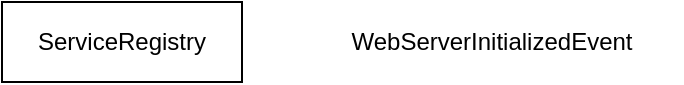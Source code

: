 <mxfile version="21.5.2" type="github" pages="3">
  <diagram id="I6KOGiGYZ_rvQLXAzaR7" name="服务注册">
    <mxGraphModel dx="1259" dy="749" grid="1" gridSize="10" guides="1" tooltips="1" connect="1" arrows="1" fold="1" page="1" pageScale="1" pageWidth="827" pageHeight="1169" math="0" shadow="0">
      <root>
        <mxCell id="0" />
        <mxCell id="1" parent="0" />
        <mxCell id="JUHI9q4WxPigtzrST3QL-1" value="ServiceRegistry" style="rounded=0;whiteSpace=wrap;html=1;" vertex="1" parent="1">
          <mxGeometry x="140" y="120" width="120" height="40" as="geometry" />
        </mxCell>
        <mxCell id="JUHI9q4WxPigtzrST3QL-2" value="WebServerInitializedEvent" style="text;html=1;strokeColor=none;fillColor=none;align=center;verticalAlign=middle;whiteSpace=wrap;rounded=0;" vertex="1" parent="1">
          <mxGeometry x="290" y="125" width="190" height="30" as="geometry" />
        </mxCell>
      </root>
    </mxGraphModel>
  </diagram>
  <diagram id="kEoKz5z6KRrPK4yg6y_2" name="长轮询">
    <mxGraphModel dx="2086" dy="749" grid="1" gridSize="10" guides="1" tooltips="1" connect="1" arrows="1" fold="1" page="1" pageScale="1" pageWidth="827" pageHeight="1169" math="0" shadow="0">
      <root>
        <mxCell id="0" />
        <mxCell id="1" parent="0" />
        <mxCell id="x0uZ2yTAP_O0GYY5sCch-1" value="客户端" style="rounded=0;whiteSpace=wrap;html=1;fillColor=#d5e8d4;strokeColor=#82b366;" parent="1" vertex="1">
          <mxGeometry x="50" y="110" width="120" height="40" as="geometry" />
        </mxCell>
        <mxCell id="x0uZ2yTAP_O0GYY5sCch-2" value="服务端" style="rounded=0;whiteSpace=wrap;html=1;fillColor=#ffe6cc;strokeColor=#d79b00;" parent="1" vertex="1">
          <mxGeometry x="300" y="110" width="120" height="40" as="geometry" />
        </mxCell>
        <mxCell id="x0uZ2yTAP_O0GYY5sCch-3" value="" style="endArrow=none;dashed=1;html=1;dashPattern=1 3;strokeWidth=2;rounded=0;entryX=0.5;entryY=1;entryDx=0;entryDy=0;" parent="1" target="x0uZ2yTAP_O0GYY5sCch-1" edge="1">
          <mxGeometry width="50" height="50" relative="1" as="geometry">
            <mxPoint x="110" y="440" as="sourcePoint" />
            <mxPoint x="150" y="190" as="targetPoint" />
          </mxGeometry>
        </mxCell>
        <mxCell id="x0uZ2yTAP_O0GYY5sCch-4" value="" style="endArrow=none;dashed=1;html=1;dashPattern=1 3;strokeWidth=2;rounded=0;entryX=0.5;entryY=1;entryDx=0;entryDy=0;" parent="1" target="x0uZ2yTAP_O0GYY5sCch-2" edge="1">
          <mxGeometry width="50" height="50" relative="1" as="geometry">
            <mxPoint x="359.5" y="440" as="sourcePoint" />
            <mxPoint x="359.5" y="150" as="targetPoint" />
            <Array as="points">
              <mxPoint x="360" y="240" />
            </Array>
          </mxGeometry>
        </mxCell>
        <mxCell id="x0uZ2yTAP_O0GYY5sCch-5" value="" style="endArrow=classic;html=1;rounded=0;" parent="1" edge="1">
          <mxGeometry width="50" height="50" relative="1" as="geometry">
            <mxPoint x="110" y="200" as="sourcePoint" />
            <mxPoint x="360" y="200" as="targetPoint" />
          </mxGeometry>
        </mxCell>
        <mxCell id="x0uZ2yTAP_O0GYY5sCch-6" value="" style="endArrow=classic;html=1;rounded=0;" parent="1" edge="1">
          <mxGeometry width="50" height="50" relative="1" as="geometry">
            <mxPoint x="360" y="280" as="sourcePoint" />
            <mxPoint x="110" y="280" as="targetPoint" />
          </mxGeometry>
        </mxCell>
        <mxCell id="x0uZ2yTAP_O0GYY5sCch-7" value="请求" style="text;html=1;strokeColor=none;fillColor=none;align=center;verticalAlign=middle;whiteSpace=wrap;rounded=0;" parent="1" vertex="1">
          <mxGeometry x="180" y="180" width="60" height="20" as="geometry" />
        </mxCell>
        <mxCell id="x0uZ2yTAP_O0GYY5sCch-8" value="响应" style="text;html=1;strokeColor=none;fillColor=none;align=center;verticalAlign=middle;whiteSpace=wrap;rounded=0;" parent="1" vertex="1">
          <mxGeometry x="180" y="260" width="60" height="20" as="geometry" />
        </mxCell>
        <mxCell id="x0uZ2yTAP_O0GYY5sCch-10" value="" style="endArrow=classic;html=1;rounded=0;" parent="1" edge="1">
          <mxGeometry width="50" height="50" relative="1" as="geometry">
            <mxPoint x="360" y="210" as="sourcePoint" />
            <mxPoint x="360" y="260" as="targetPoint" />
            <Array as="points">
              <mxPoint x="400" y="210" />
              <mxPoint x="400" y="260" />
            </Array>
          </mxGeometry>
        </mxCell>
        <mxCell id="x0uZ2yTAP_O0GYY5sCch-11" value="请求保持，直到数据变化" style="text;html=1;strokeColor=none;fillColor=none;align=center;verticalAlign=middle;whiteSpace=wrap;rounded=0;" parent="1" vertex="1">
          <mxGeometry x="400" y="220" width="160" height="20" as="geometry" />
        </mxCell>
        <mxCell id="x0uZ2yTAP_O0GYY5sCch-13" value="" style="endArrow=classic;html=1;rounded=0;" parent="1" edge="1">
          <mxGeometry width="50" height="50" relative="1" as="geometry">
            <mxPoint x="110" y="350" as="sourcePoint" />
            <mxPoint x="360" y="350" as="targetPoint" />
          </mxGeometry>
        </mxCell>
        <mxCell id="x0uZ2yTAP_O0GYY5sCch-14" value="" style="endArrow=classic;html=1;rounded=0;" parent="1" edge="1">
          <mxGeometry width="50" height="50" relative="1" as="geometry">
            <mxPoint x="360" y="430" as="sourcePoint" />
            <mxPoint x="110" y="430" as="targetPoint" />
          </mxGeometry>
        </mxCell>
        <mxCell id="x0uZ2yTAP_O0GYY5sCch-15" value="请求" style="text;html=1;strokeColor=none;fillColor=none;align=center;verticalAlign=middle;whiteSpace=wrap;rounded=0;" parent="1" vertex="1">
          <mxGeometry x="180" y="330" width="60" height="20" as="geometry" />
        </mxCell>
        <mxCell id="x0uZ2yTAP_O0GYY5sCch-16" value="响应" style="text;html=1;strokeColor=none;fillColor=none;align=center;verticalAlign=middle;whiteSpace=wrap;rounded=0;" parent="1" vertex="1">
          <mxGeometry x="180" y="410" width="60" height="20" as="geometry" />
        </mxCell>
        <mxCell id="x0uZ2yTAP_O0GYY5sCch-17" value="" style="endArrow=classic;html=1;rounded=0;" parent="1" edge="1">
          <mxGeometry width="50" height="50" relative="1" as="geometry">
            <mxPoint x="360" y="360" as="sourcePoint" />
            <mxPoint x="360" y="410" as="targetPoint" />
            <Array as="points">
              <mxPoint x="400" y="360" />
              <mxPoint x="400" y="410" />
            </Array>
          </mxGeometry>
        </mxCell>
        <mxCell id="x0uZ2yTAP_O0GYY5sCch-18" value="请求保持，直到数据变化" style="text;html=1;strokeColor=none;fillColor=none;align=center;verticalAlign=middle;whiteSpace=wrap;rounded=0;" parent="1" vertex="1">
          <mxGeometry x="400" y="370" width="160" height="20" as="geometry" />
        </mxCell>
        <mxCell id="x0uZ2yTAP_O0GYY5sCch-19" value="&lt;b&gt;长轮询&lt;/b&gt;&lt;br&gt;&lt;br&gt;客户端发起一个请求到服务端，服务端收到请求后，并不会立刻响应给客户端，而是先把请求hold住，在hold住请求这段时间内，检查数据是否有更新，如果有则响应给客户端，否则到达一定时间后才返回" style="text;html=1;strokeColor=none;fillColor=none;align=left;verticalAlign=middle;whiteSpace=wrap;rounded=0;" parent="1" vertex="1">
          <mxGeometry x="10" y="10" width="280" height="80" as="geometry" />
        </mxCell>
        <mxCell id="x0uZ2yTAP_O0GYY5sCch-23" style="edgeStyle=none;rounded=0;orthogonalLoop=1;jettySize=auto;html=1;" parent="1" source="x0uZ2yTAP_O0GYY5sCch-20" target="x0uZ2yTAP_O0GYY5sCch-22" edge="1">
          <mxGeometry relative="1" as="geometry" />
        </mxCell>
        <mxCell id="x0uZ2yTAP_O0GYY5sCch-20" value="&lt;pre style=&quot;background-color: rgb(255, 255, 255); font-family: &amp;quot;Courier New&amp;quot;; font-size: 9pt;&quot;&gt;NacosConfigService&lt;/pre&gt;" style="rounded=0;whiteSpace=wrap;html=1;" parent="1" vertex="1">
          <mxGeometry x="90" y="565" width="150" height="40" as="geometry" />
        </mxCell>
        <mxCell id="x0uZ2yTAP_O0GYY5sCch-26" value="" style="edgeStyle=none;rounded=0;orthogonalLoop=1;jettySize=auto;html=1;" parent="1" source="x0uZ2yTAP_O0GYY5sCch-22" target="x0uZ2yTAP_O0GYY5sCch-25" edge="1">
          <mxGeometry relative="1" as="geometry" />
        </mxCell>
        <mxCell id="x0uZ2yTAP_O0GYY5sCch-22" value="&lt;pre style=&quot;background-color: rgb(255, 255, 255); font-family: &amp;quot;Courier New&amp;quot;; font-size: 9pt;&quot;&gt;&lt;pre style=&quot;font-family: &amp;quot;Courier New&amp;quot;; font-size: 9pt;&quot;&gt;&lt;span style=&quot;color:#000080;font-weight:bold;&quot;&gt;new &lt;/span&gt;ClientWorker&lt;/pre&gt;&lt;/pre&gt;" style="rounded=0;whiteSpace=wrap;html=1;" parent="1" vertex="1">
          <mxGeometry x="90" y="670" width="150" height="40" as="geometry" />
        </mxCell>
        <mxCell id="x0uZ2yTAP_O0GYY5sCch-24" value="初始化ClientWorker,用于长轮询获取配置变化&lt;br&gt;com.alibaba.nacos.client.config.NacosConfigService#NacosConfigService&lt;br&gt;创建一个核心线程数为1的Scheduled线程池，一个长轮询线程池" style="text;html=1;strokeColor=none;fillColor=none;align=center;verticalAlign=middle;whiteSpace=wrap;rounded=0;" parent="1" vertex="1">
          <mxGeometry x="-270" y="620" width="450" height="30" as="geometry" />
        </mxCell>
        <mxCell id="x0uZ2yTAP_O0GYY5sCch-29" style="edgeStyle=none;rounded=0;orthogonalLoop=1;jettySize=auto;html=1;entryX=0.5;entryY=0;entryDx=0;entryDy=0;" parent="1" source="x0uZ2yTAP_O0GYY5sCch-25" target="x0uZ2yTAP_O0GYY5sCch-28" edge="1">
          <mxGeometry relative="1" as="geometry" />
        </mxCell>
        <mxCell id="x0uZ2yTAP_O0GYY5sCch-25" value="&lt;pre style=&quot;background-color: rgb(255, 255, 255); font-family: &amp;quot;Courier New&amp;quot;; font-size: 9pt;&quot;&gt;&lt;pre style=&quot;font-family: &amp;quot;Courier New&amp;quot;; font-size: 9pt;&quot;&gt;&lt;font color=&quot;#000080&quot;&gt;&lt;b&gt;checkConfigInfo&lt;/b&gt;&lt;/font&gt;&lt;/pre&gt;&lt;/pre&gt;" style="rounded=0;whiteSpace=wrap;html=1;" parent="1" vertex="1">
          <mxGeometry x="90" y="770" width="150" height="40" as="geometry" />
        </mxCell>
        <mxCell id="x0uZ2yTAP_O0GYY5sCch-27" value="构造函数，执行worker线程，检查配置，10秒延迟" style="text;html=1;strokeColor=none;fillColor=none;align=center;verticalAlign=middle;whiteSpace=wrap;rounded=0;" parent="1" vertex="1">
          <mxGeometry x="170" y="720" width="160" height="30" as="geometry" />
        </mxCell>
        <mxCell id="x0uZ2yTAP_O0GYY5sCch-32" style="edgeStyle=none;rounded=0;orthogonalLoop=1;jettySize=auto;html=1;fontSize=10;" parent="1" source="x0uZ2yTAP_O0GYY5sCch-28" target="x0uZ2yTAP_O0GYY5sCch-31" edge="1">
          <mxGeometry relative="1" as="geometry" />
        </mxCell>
        <mxCell id="x0uZ2yTAP_O0GYY5sCch-28" value="&lt;pre style=&quot;background-color: rgb(255, 255, 255); font-family: &amp;quot;Courier New&amp;quot;; font-size: 9pt;&quot;&gt;&lt;pre style=&quot;font-family: &amp;quot;Courier New&amp;quot;; font-size: 9pt;&quot;&gt;&lt;font color=&quot;#000080&quot;&gt;&lt;b&gt;cacheMap配置数量&lt;/b&gt;&lt;/font&gt;&lt;/pre&gt;&lt;/pre&gt;" style="rounded=0;whiteSpace=wrap;html=1;" parent="1" vertex="1">
          <mxGeometry x="90" y="860" width="150" height="40" as="geometry" />
        </mxCell>
        <mxCell id="x0uZ2yTAP_O0GYY5sCch-30" value="&lt;pre style=&quot;border-color: var(--border-color); font-size: 9pt; font-family: &amp;quot;Courier New&amp;quot;;&quot;&gt;&lt;font style=&quot;border-color: var(--border-color);&quot; color=&quot;#000080&quot;&gt;&lt;b style=&quot;border-color: var(--border-color);&quot;&gt;cacheMap： &lt;/b&gt;&lt;/font&gt;&lt;/pre&gt;&lt;pre style=&quot;border-color: var(--border-color); font-size: 9pt; font-family: &amp;quot;Courier New&amp;quot;;&quot;&gt;&lt;font style=&quot;border-color: var(--border-color);&quot; color=&quot;#000080&quot;&gt;&lt;b style=&quot;border-color: var(--border-color);&quot;&gt;groupKey -&amp;gt; cacheData&lt;/b&gt;&lt;/font&gt;&lt;/pre&gt;" style="text;html=1;strokeColor=none;fillColor=none;align=left;verticalAlign=middle;whiteSpace=wrap;rounded=0;" parent="1" vertex="1">
          <mxGeometry x="-90" y="850" width="160" height="50" as="geometry" />
        </mxCell>
        <mxCell id="x0uZ2yTAP_O0GYY5sCch-31" value="&lt;pre style=&quot;background-color: rgb(255, 255, 255); font-family: &amp;quot;Courier New&amp;quot;; font-size: 10px;&quot;&gt;&lt;pre style=&quot;font-family: &amp;quot;Courier New&amp;quot;; font-size: 10px;&quot;&gt;&lt;font style=&quot;font-size: 10px;&quot; color=&quot;#000080&quot;&gt;&lt;b style=&quot;font-size: 10px;&quot;&gt;创建长轮询任务，&lt;/b&gt;&lt;/font&gt;&lt;/pre&gt;&lt;pre style=&quot;font-family: &amp;quot;Courier New&amp;quot;; font-size: 10px;&quot;&gt;&lt;font style=&quot;font-size: 10px;&quot; color=&quot;#000080&quot;&gt;&lt;b style=&quot;font-size: 10px;&quot;&gt;提交到长轮询线程池&lt;/b&gt;&lt;/font&gt;&lt;/pre&gt;&lt;/pre&gt;" style="rounded=0;whiteSpace=wrap;html=1;" parent="1" vertex="1">
          <mxGeometry x="90" y="950" width="150" height="40" as="geometry" />
        </mxCell>
        <mxCell id="x0uZ2yTAP_O0GYY5sCch-33" value="&lt;pre style=&quot;background-color: rgb(255, 255, 255); font-family: &amp;quot;Courier New&amp;quot;; font-size: 9pt;&quot;&gt;任务封装成为:&lt;/pre&gt;&lt;pre style=&quot;background-color: rgb(255, 255, 255); font-family: &amp;quot;Courier New&amp;quot;; font-size: 9pt;&quot;&gt;LongPollingRunnable&lt;/pre&gt;" style="text;html=1;strokeColor=none;fillColor=none;align=left;verticalAlign=middle;whiteSpace=wrap;rounded=0;fontSize=10;" parent="1" vertex="1">
          <mxGeometry x="-80" y="950" width="140" height="40" as="geometry" />
        </mxCell>
        <mxCell id="tWsio1Wf9U8FyPwOoSbM-6" style="edgeStyle=orthogonalEdgeStyle;rounded=0;orthogonalLoop=1;jettySize=auto;html=1;" parent="1" source="tWsio1Wf9U8FyPwOoSbM-1" target="tWsio1Wf9U8FyPwOoSbM-4" edge="1">
          <mxGeometry relative="1" as="geometry" />
        </mxCell>
        <mxCell id="tWsio1Wf9U8FyPwOoSbM-1" value="&lt;pre style=&quot;background-color: rgb(255, 255, 255); font-family: &amp;quot;Courier New&amp;quot;; font-size: 9pt;&quot;&gt;ConfigController&lt;/pre&gt;" style="rounded=0;whiteSpace=wrap;html=1;" parent="1" vertex="1">
          <mxGeometry x="480" y="670" width="150" height="40" as="geometry" />
        </mxCell>
        <mxCell id="tWsio1Wf9U8FyPwOoSbM-2" value="Nacos-Config" style="text;html=1;strokeColor=none;fillColor=none;align=center;verticalAlign=middle;whiteSpace=wrap;rounded=0;" parent="1" vertex="1">
          <mxGeometry x="500" y="530" width="90" height="30" as="geometry" />
        </mxCell>
        <mxCell id="tWsio1Wf9U8FyPwOoSbM-3" value="/linstener接口" style="text;html=1;strokeColor=none;fillColor=none;align=center;verticalAlign=middle;whiteSpace=wrap;rounded=0;" parent="1" vertex="1">
          <mxGeometry x="510" y="630" width="90" height="30" as="geometry" />
        </mxCell>
        <mxCell id="tWsio1Wf9U8FyPwOoSbM-8" style="edgeStyle=orthogonalEdgeStyle;rounded=0;orthogonalLoop=1;jettySize=auto;html=1;entryX=0;entryY=0.5;entryDx=0;entryDy=0;" parent="1" source="tWsio1Wf9U8FyPwOoSbM-4" target="tWsio1Wf9U8FyPwOoSbM-7" edge="1">
          <mxGeometry relative="1" as="geometry" />
        </mxCell>
        <mxCell id="tWsio1Wf9U8FyPwOoSbM-4" value="&lt;pre style=&quot;background-color: rgb(255, 255, 255); font-family: &amp;quot;Courier New&amp;quot;; font-size: 9pt;&quot;&gt;inner.doPollingConfig&lt;/pre&gt;" style="rounded=0;whiteSpace=wrap;html=1;" parent="1" vertex="1">
          <mxGeometry x="480" y="770" width="150" height="40" as="geometry" />
        </mxCell>
        <mxCell id="tWsio1Wf9U8FyPwOoSbM-12" style="edgeStyle=orthogonalEdgeStyle;rounded=0;orthogonalLoop=1;jettySize=auto;html=1;entryX=0.5;entryY=0;entryDx=0;entryDy=0;" parent="1" source="tWsio1Wf9U8FyPwOoSbM-7" target="tWsio1Wf9U8FyPwOoSbM-10" edge="1">
          <mxGeometry relative="1" as="geometry" />
        </mxCell>
        <mxCell id="tWsio1Wf9U8FyPwOoSbM-14" style="edgeStyle=orthogonalEdgeStyle;rounded=0;orthogonalLoop=1;jettySize=auto;html=1;" parent="1" source="tWsio1Wf9U8FyPwOoSbM-7" target="tWsio1Wf9U8FyPwOoSbM-13" edge="1">
          <mxGeometry relative="1" as="geometry" />
        </mxCell>
        <mxCell id="tWsio1Wf9U8FyPwOoSbM-7" value="支持长轮询?" style="rhombus;whiteSpace=wrap;html=1;" parent="1" vertex="1">
          <mxGeometry x="820" y="750" width="80" height="80" as="geometry" />
        </mxCell>
        <mxCell id="tWsio1Wf9U8FyPwOoSbM-9" value="header :&amp;nbsp;Long-Pulling-Timeout&lt;br&gt;&lt;pre style=&quot;background-color: rgb(255, 255, 255); font-family: &amp;quot;Courier New&amp;quot;; font-size: 9pt;&quot;&gt;null != req.getHeader(&lt;span style=&quot;color:#660e7a;font-weight:bold;font-style:italic;&quot;&gt;LONG_POLLING_HEADER&lt;/span&gt;);&lt;/pre&gt;" style="text;html=1;strokeColor=none;fillColor=none;align=left;verticalAlign=middle;whiteSpace=wrap;rounded=0;" parent="1" vertex="1">
          <mxGeometry x="740" y="670" width="300" height="80" as="geometry" />
        </mxCell>
        <mxCell id="tWsio1Wf9U8FyPwOoSbM-17" style="edgeStyle=orthogonalEdgeStyle;rounded=0;orthogonalLoop=1;jettySize=auto;html=1;entryX=0.5;entryY=0;entryDx=0;entryDy=0;" parent="1" source="tWsio1Wf9U8FyPwOoSbM-10" target="tWsio1Wf9U8FyPwOoSbM-15" edge="1">
          <mxGeometry relative="1" as="geometry" />
        </mxCell>
        <mxCell id="tWsio1Wf9U8FyPwOoSbM-10" value="&lt;pre style=&quot;background-color: rgb(255, 255, 255); font-family: &amp;quot;Courier New&amp;quot;; font-size: 9pt;&quot;&gt;添加长轮询等待&lt;/pre&gt;" style="rounded=0;whiteSpace=wrap;html=1;" parent="1" vertex="1">
          <mxGeometry x="785" y="900" width="150" height="40" as="geometry" />
        </mxCell>
        <mxCell id="tWsio1Wf9U8FyPwOoSbM-11" value="&lt;pre style=&quot;border-color: var(--border-color); background-color: rgb(255, 255, 255); font-family: &amp;quot;Courier New&amp;quot;; font-size: 11px;&quot;&gt;&lt;font style=&quot;font-size: 11px;&quot;&gt;请求头Long-Pulling-Timeout 值 - 配置文件对应的delayTime&lt;br style=&quot;font-size: 11px;&quot;&gt;&lt;/font&gt;&lt;/pre&gt;&lt;pre style=&quot;border-color: var(--border-color); background-color: rgb(255, 255, 255); font-family: &amp;quot;Courier New&amp;quot;; font-size: 11px;&quot;&gt;&lt;font style=&quot;font-size: 11px;&quot;&gt;默认30000 - 500 = 29500ms&lt;/font&gt;&lt;/pre&gt;" style="text;html=1;strokeColor=none;fillColor=none;align=left;verticalAlign=middle;whiteSpace=wrap;rounded=0;" parent="1" vertex="1">
          <mxGeometry x="980" y="980" width="400" height="65" as="geometry" />
        </mxCell>
        <mxCell id="tWsio1Wf9U8FyPwOoSbM-13" value="&lt;pre style=&quot;background-color: rgb(255, 255, 255); font-family: &amp;quot;Courier New&amp;quot;; font-size: 9pt;&quot;&gt;对比新旧MD5值&lt;/pre&gt;" style="rounded=0;whiteSpace=wrap;html=1;" parent="1" vertex="1">
          <mxGeometry x="990" y="770" width="150" height="40" as="geometry" />
        </mxCell>
        <mxCell id="tWsio1Wf9U8FyPwOoSbM-20" style="edgeStyle=orthogonalEdgeStyle;rounded=0;orthogonalLoop=1;jettySize=auto;html=1;entryX=0.5;entryY=0;entryDx=0;entryDy=0;" parent="1" source="tWsio1Wf9U8FyPwOoSbM-15" target="tWsio1Wf9U8FyPwOoSbM-18" edge="1">
          <mxGeometry relative="1" as="geometry" />
        </mxCell>
        <mxCell id="tWsio1Wf9U8FyPwOoSbM-15" value="&lt;pre style=&quot;background-color: rgb(255, 255, 255); font-family: &amp;quot;Courier New&amp;quot;; font-size: 9pt;&quot;&gt;计算请求hold时间&lt;/pre&gt;" style="rounded=0;whiteSpace=wrap;html=1;" parent="1" vertex="1">
          <mxGeometry x="785" y="990" width="150" height="40" as="geometry" />
        </mxCell>
        <mxCell id="tWsio1Wf9U8FyPwOoSbM-16" value="&lt;pre style=&quot;border-color: var(--border-color); font-size: 9pt; background-color: rgb(255, 255, 255); font-family: &amp;quot;Courier New&amp;quot;;&quot;&gt;longPollingService.addLongPollingClient()&lt;/pre&gt;" style="text;html=1;strokeColor=none;fillColor=none;align=center;verticalAlign=middle;whiteSpace=wrap;rounded=0;" parent="1" vertex="1">
          <mxGeometry x="490" y="915" width="290" height="30" as="geometry" />
        </mxCell>
        <mxCell id="tWsio1Wf9U8FyPwOoSbM-22" style="edgeStyle=orthogonalEdgeStyle;rounded=0;orthogonalLoop=1;jettySize=auto;html=1;entryX=0;entryY=0.5;entryDx=0;entryDy=0;" parent="1" source="tWsio1Wf9U8FyPwOoSbM-18" target="tWsio1Wf9U8FyPwOoSbM-21" edge="1">
          <mxGeometry relative="1" as="geometry" />
        </mxCell>
        <mxCell id="tWsio1Wf9U8FyPwOoSbM-24" style="edgeStyle=orthogonalEdgeStyle;rounded=0;orthogonalLoop=1;jettySize=auto;html=1;" parent="1" source="tWsio1Wf9U8FyPwOoSbM-18" target="tWsio1Wf9U8FyPwOoSbM-23" edge="1">
          <mxGeometry relative="1" as="geometry" />
        </mxCell>
        <mxCell id="tWsio1Wf9U8FyPwOoSbM-18" value="是否固定时间" style="rhombus;whiteSpace=wrap;html=1;" parent="1" vertex="1">
          <mxGeometry x="820" y="1089" width="80" height="80" as="geometry" />
        </mxCell>
        <mxCell id="tWsio1Wf9U8FyPwOoSbM-19" value="&lt;pre style=&quot;border-color: var(--border-color); font-size: 9pt; background-color: rgb(255, 255, 255); font-family: &amp;quot;Courier New&amp;quot;;&quot;&gt;&lt;pre style=&quot;font-family: &amp;quot;Courier New&amp;quot;; font-size: 9pt;&quot;&gt;Header: Long-Pulling-Timeout-No-Hangup&lt;/pre&gt;&lt;/pre&gt;" style="text;html=1;strokeColor=none;fillColor=none;align=center;verticalAlign=middle;whiteSpace=wrap;rounded=0;" parent="1" vertex="1">
          <mxGeometry x="880" y="1180" width="290" height="30" as="geometry" />
        </mxCell>
        <mxCell id="tWsio1Wf9U8FyPwOoSbM-40" style="edgeStyle=orthogonalEdgeStyle;rounded=0;orthogonalLoop=1;jettySize=auto;html=1;entryX=0.5;entryY=0;entryDx=0;entryDy=0;exitX=1;exitY=0.5;exitDx=0;exitDy=0;" parent="1" source="tWsio1Wf9U8FyPwOoSbM-21" target="tWsio1Wf9U8FyPwOoSbM-36" edge="1">
          <mxGeometry relative="1" as="geometry">
            <mxPoint x="1055" y="1154" as="sourcePoint" />
          </mxGeometry>
        </mxCell>
        <mxCell id="tWsio1Wf9U8FyPwOoSbM-21" value="&lt;pre style=&quot;background-color: rgb(255, 255, 255); font-family: &amp;quot;Courier New&amp;quot;; font-size: 9pt;&quot;&gt;设置请求超时时间为固定值，&lt;/pre&gt;&lt;pre style=&quot;background-color: rgb(255, 255, 255); font-family: &amp;quot;Courier New&amp;quot;; font-size: 9pt;&quot;&gt;最大10000ms&lt;/pre&gt;" style="rounded=0;whiteSpace=wrap;html=1;" parent="1" vertex="1">
          <mxGeometry x="970" y="1103" width="170" height="51" as="geometry" />
        </mxCell>
        <mxCell id="tWsio1Wf9U8FyPwOoSbM-29" style="edgeStyle=orthogonalEdgeStyle;rounded=0;orthogonalLoop=1;jettySize=auto;html=1;entryX=0;entryY=0.5;entryDx=0;entryDy=0;" parent="1" source="tWsio1Wf9U8FyPwOoSbM-23" target="tWsio1Wf9U8FyPwOoSbM-28" edge="1">
          <mxGeometry relative="1" as="geometry" />
        </mxCell>
        <mxCell id="tWsio1Wf9U8FyPwOoSbM-34" style="edgeStyle=orthogonalEdgeStyle;rounded=0;orthogonalLoop=1;jettySize=auto;html=1;entryX=0.5;entryY=0;entryDx=0;entryDy=0;" parent="1" source="tWsio1Wf9U8FyPwOoSbM-23" target="tWsio1Wf9U8FyPwOoSbM-33" edge="1">
          <mxGeometry relative="1" as="geometry" />
        </mxCell>
        <mxCell id="tWsio1Wf9U8FyPwOoSbM-23" value="配置发生变化" style="rhombus;whiteSpace=wrap;html=1;" parent="1" vertex="1">
          <mxGeometry x="820" y="1220" width="80" height="80" as="geometry" />
        </mxCell>
        <mxCell id="tWsio1Wf9U8FyPwOoSbM-35" style="edgeStyle=orthogonalEdgeStyle;rounded=0;orthogonalLoop=1;jettySize=auto;html=1;entryX=0.5;entryY=0;entryDx=0;entryDy=0;exitX=0.5;exitY=1;exitDx=0;exitDy=0;" parent="1" source="tWsio1Wf9U8FyPwOoSbM-28" target="tWsio1Wf9U8FyPwOoSbM-33" edge="1">
          <mxGeometry relative="1" as="geometry" />
        </mxCell>
        <mxCell id="tWsio1Wf9U8FyPwOoSbM-38" style="edgeStyle=orthogonalEdgeStyle;rounded=0;orthogonalLoop=1;jettySize=auto;html=1;entryX=0;entryY=0.5;entryDx=0;entryDy=0;" parent="1" source="tWsio1Wf9U8FyPwOoSbM-28" target="tWsio1Wf9U8FyPwOoSbM-36" edge="1">
          <mxGeometry relative="1" as="geometry" />
        </mxCell>
        <mxCell id="tWsio1Wf9U8FyPwOoSbM-28" value="不hold请求?" style="rhombus;whiteSpace=wrap;html=1;" parent="1" vertex="1">
          <mxGeometry x="960" y="1220" width="80" height="80" as="geometry" />
        </mxCell>
        <mxCell id="tWsio1Wf9U8FyPwOoSbM-30" value="&lt;pre style=&quot;border-color: var(--border-color); font-size: 9pt; background-color: rgb(255, 255, 255); font-family: &amp;quot;Courier New&amp;quot;;&quot;&gt;&lt;pre style=&quot;font-family: &amp;quot;Courier New&amp;quot;; font-size: 9pt;&quot;&gt;Header: isFixedPolling&lt;/pre&gt;&lt;/pre&gt;" style="text;html=1;strokeColor=none;fillColor=none;align=center;verticalAlign=middle;whiteSpace=wrap;rounded=0;" parent="1" vertex="1">
          <mxGeometry x="620" y="1112" width="189" height="30" as="geometry" />
        </mxCell>
        <mxCell id="tWsio1Wf9U8FyPwOoSbM-33" value="返回响应" style="rounded=1;whiteSpace=wrap;html=1;" parent="1" vertex="1">
          <mxGeometry x="800" y="1460" width="120" height="60" as="geometry" />
        </mxCell>
        <mxCell id="tWsio1Wf9U8FyPwOoSbM-42" style="edgeStyle=orthogonalEdgeStyle;rounded=0;orthogonalLoop=1;jettySize=auto;html=1;entryX=0.5;entryY=0;entryDx=0;entryDy=0;dashed=1;dashPattern=8 8;" parent="1" source="tWsio1Wf9U8FyPwOoSbM-36" target="tWsio1Wf9U8FyPwOoSbM-39" edge="1">
          <mxGeometry relative="1" as="geometry" />
        </mxCell>
        <mxCell id="tWsio1Wf9U8FyPwOoSbM-47" style="edgeStyle=orthogonalEdgeStyle;rounded=0;orthogonalLoop=1;jettySize=auto;html=1;entryX=0;entryY=0.5;entryDx=0;entryDy=0;" parent="1" source="tWsio1Wf9U8FyPwOoSbM-36" target="tWsio1Wf9U8FyPwOoSbM-46" edge="1">
          <mxGeometry relative="1" as="geometry" />
        </mxCell>
        <mxCell id="tWsio1Wf9U8FyPwOoSbM-36" value="&lt;pre style=&quot;background-color:#ffffff;color:#000000;font-family:&#39;Courier New&#39;;font-size:9.0pt;&quot;&gt;ClientLongPolling&lt;/pre&gt;" style="rounded=0;whiteSpace=wrap;html=1;" parent="1" vertex="1">
          <mxGeometry x="1150" y="1240" width="150" height="40" as="geometry" />
        </mxCell>
        <mxCell id="tWsio1Wf9U8FyPwOoSbM-37" value="单线程固定延时线程池(ScheduledExecutorService&lt;span style=&quot;background-color: initial;&quot;&gt;)&lt;/span&gt;" style="text;html=1;strokeColor=none;fillColor=none;align=center;verticalAlign=middle;whiteSpace=wrap;rounded=0;" parent="1" vertex="1">
          <mxGeometry x="1240" y="1190" width="190" height="30" as="geometry" />
        </mxCell>
        <mxCell id="tWsio1Wf9U8FyPwOoSbM-48" style="edgeStyle=orthogonalEdgeStyle;rounded=0;orthogonalLoop=1;jettySize=auto;html=1;entryX=1;entryY=0.5;entryDx=0;entryDy=0;exitX=0.5;exitY=1;exitDx=0;exitDy=0;" parent="1" source="tWsio1Wf9U8FyPwOoSbM-39" target="tWsio1Wf9U8FyPwOoSbM-33" edge="1">
          <mxGeometry relative="1" as="geometry">
            <mxPoint x="1225" y="1440" as="targetPoint" />
          </mxGeometry>
        </mxCell>
        <mxCell id="tWsio1Wf9U8FyPwOoSbM-39" value="&lt;pre style=&quot;background-color:#ffffff;color:#000000;font-family:&#39;Courier New&#39;;font-size:9.0pt;&quot;&gt;&lt;pre style=&quot;font-family: &amp;quot;Courier New&amp;quot;; font-size: 9pt;&quot;&gt;allSubs.remove()&lt;/pre&gt;&lt;/pre&gt;" style="rounded=0;whiteSpace=wrap;html=1;" parent="1" vertex="1">
          <mxGeometry x="1150" y="1350" width="150" height="40" as="geometry" />
        </mxCell>
        <mxCell id="tWsio1Wf9U8FyPwOoSbM-43" value="run()" style="text;html=1;strokeColor=none;fillColor=none;align=center;verticalAlign=middle;whiteSpace=wrap;rounded=0;" parent="1" vertex="1">
          <mxGeometry x="1230" y="1300" width="60" height="30" as="geometry" />
        </mxCell>
        <mxCell id="tWsio1Wf9U8FyPwOoSbM-44" value="添加到长轮询请求队列" style="text;html=1;strokeColor=none;fillColor=none;align=center;verticalAlign=middle;whiteSpace=wrap;rounded=0;" parent="1" vertex="1">
          <mxGeometry x="1460" y="1200" width="180" height="30" as="geometry" />
        </mxCell>
        <mxCell id="tWsio1Wf9U8FyPwOoSbM-80" style="edgeStyle=orthogonalEdgeStyle;rounded=0;orthogonalLoop=1;jettySize=auto;html=1;entryX=0.5;entryY=1;entryDx=0;entryDy=0;entryPerimeter=0;" parent="1" source="tWsio1Wf9U8FyPwOoSbM-46" target="tWsio1Wf9U8FyPwOoSbM-78" edge="1">
          <mxGeometry relative="1" as="geometry" />
        </mxCell>
        <mxCell id="tWsio1Wf9U8FyPwOoSbM-46" value="&lt;pre style=&quot;background-color:#ffffff;color:#000000;font-family:&#39;Courier New&#39;;font-size:9.0pt;&quot;&gt;&lt;pre style=&quot;font-family: &amp;quot;Courier New&amp;quot;; font-size: 9pt;&quot;&gt;allSubs.add()&lt;/pre&gt;&lt;/pre&gt;" style="rounded=0;whiteSpace=wrap;html=1;" parent="1" vertex="1">
          <mxGeometry x="1460" y="1240" width="150" height="40" as="geometry" />
        </mxCell>
        <mxCell id="tWsio1Wf9U8FyPwOoSbM-49" value="长轮询请求队列中移除该请求" style="text;html=1;strokeColor=none;fillColor=none;align=center;verticalAlign=middle;whiteSpace=wrap;rounded=0;" parent="1" vertex="1">
          <mxGeometry x="1320" y="1355" width="180" height="30" as="geometry" />
        </mxCell>
        <mxCell id="tWsio1Wf9U8FyPwOoSbM-50" value="AsyncContext， 通知web主容器" style="text;html=1;strokeColor=none;fillColor=none;align=center;verticalAlign=middle;whiteSpace=wrap;rounded=0;" parent="1" vertex="1">
          <mxGeometry x="1030" y="1440" width="190" height="30" as="geometry" />
        </mxCell>
        <mxCell id="tWsio1Wf9U8FyPwOoSbM-51" value="是" style="text;html=1;strokeColor=none;fillColor=none;align=center;verticalAlign=middle;whiteSpace=wrap;rounded=0;" parent="1" vertex="1">
          <mxGeometry x="820" y="850" width="40" height="30" as="geometry" />
        </mxCell>
        <mxCell id="tWsio1Wf9U8FyPwOoSbM-52" value="否" style="text;html=1;strokeColor=none;fillColor=none;align=center;verticalAlign=middle;whiteSpace=wrap;rounded=0;" parent="1" vertex="1">
          <mxGeometry x="920" y="750" width="40" height="30" as="geometry" />
        </mxCell>
        <mxCell id="tWsio1Wf9U8FyPwOoSbM-53" value="是" style="text;html=1;strokeColor=none;fillColor=none;align=center;verticalAlign=middle;whiteSpace=wrap;rounded=0;" parent="1" vertex="1">
          <mxGeometry x="910" y="1094" width="40" height="30" as="geometry" />
        </mxCell>
        <mxCell id="tWsio1Wf9U8FyPwOoSbM-54" value="是" style="text;html=1;strokeColor=none;fillColor=none;align=center;verticalAlign=middle;whiteSpace=wrap;rounded=0;" parent="1" vertex="1">
          <mxGeometry x="810" y="1310" width="40" height="30" as="geometry" />
        </mxCell>
        <mxCell id="tWsio1Wf9U8FyPwOoSbM-55" value="是" style="text;html=1;strokeColor=none;fillColor=none;align=center;verticalAlign=middle;whiteSpace=wrap;rounded=0;" parent="1" vertex="1">
          <mxGeometry x="960" y="1310" width="40" height="30" as="geometry" />
        </mxCell>
        <mxCell id="tWsio1Wf9U8FyPwOoSbM-59" style="edgeStyle=orthogonalEdgeStyle;rounded=0;orthogonalLoop=1;jettySize=auto;html=1;entryX=0.5;entryY=0;entryDx=0;entryDy=0;" parent="1" source="tWsio1Wf9U8FyPwOoSbM-57" target="tWsio1Wf9U8FyPwOoSbM-58" edge="1">
          <mxGeometry relative="1" as="geometry" />
        </mxCell>
        <mxCell id="tWsio1Wf9U8FyPwOoSbM-57" value="&lt;pre style=&quot;background-color: rgb(255, 255, 255); font-family: &amp;quot;Courier New&amp;quot;; font-size: 9pt;&quot;&gt;&lt;pre style=&quot;border-color: var(--border-color); font-size: 9pt; font-family: &amp;quot;Courier New&amp;quot;;&quot;&gt;LongPollingService&lt;/pre&gt;&lt;/pre&gt;" style="rounded=0;whiteSpace=wrap;html=1;" parent="1" vertex="1">
          <mxGeometry x="2080" y="726" width="150" height="40" as="geometry" />
        </mxCell>
        <mxCell id="tWsio1Wf9U8FyPwOoSbM-61" style="edgeStyle=orthogonalEdgeStyle;rounded=0;orthogonalLoop=1;jettySize=auto;html=1;" parent="1" source="tWsio1Wf9U8FyPwOoSbM-58" target="tWsio1Wf9U8FyPwOoSbM-60" edge="1">
          <mxGeometry relative="1" as="geometry" />
        </mxCell>
        <mxCell id="tWsio1Wf9U8FyPwOoSbM-58" value="&lt;pre style=&quot;background-color: rgb(255, 255, 255); font-family: &amp;quot;Courier New&amp;quot;; font-size: 9pt;&quot;&gt;&lt;pre style=&quot;border-color: var(--border-color); font-size: 9pt; font-family: &amp;quot;Courier New&amp;quot;;&quot;&gt;创建allBus队列&lt;/pre&gt;&lt;/pre&gt;" style="rounded=0;whiteSpace=wrap;html=1;" parent="1" vertex="1">
          <mxGeometry x="2080" y="826" width="150" height="40" as="geometry" />
        </mxCell>
        <mxCell id="tWsio1Wf9U8FyPwOoSbM-65" style="edgeStyle=orthogonalEdgeStyle;rounded=0;orthogonalLoop=1;jettySize=auto;html=1;" parent="1" source="tWsio1Wf9U8FyPwOoSbM-60" target="tWsio1Wf9U8FyPwOoSbM-63" edge="1">
          <mxGeometry relative="1" as="geometry" />
        </mxCell>
        <mxCell id="tWsio1Wf9U8FyPwOoSbM-60" value="&lt;pre style=&quot;background-color: rgb(255, 255, 255); font-family: &amp;quot;Courier New&amp;quot;; font-size: 9pt;&quot;&gt;&lt;pre style=&quot;border-color: var(--border-color); font-size: 9pt; font-family: &amp;quot;Courier New&amp;quot;;&quot;&gt;注册事件到Publisher&lt;/pre&gt;&lt;/pre&gt;" style="rounded=0;whiteSpace=wrap;html=1;" parent="1" vertex="1">
          <mxGeometry x="2080" y="931" width="150" height="40" as="geometry" />
        </mxCell>
        <mxCell id="tWsio1Wf9U8FyPwOoSbM-62" value="&lt;pre style=&quot;background-color: rgb(255, 255, 255); font-family: &amp;quot;Courier New&amp;quot;; font-size: 9pt;&quot;&gt;LocalDataChangeEvent&lt;/pre&gt;&lt;pre style=&quot;background-color: rgb(255, 255, 255); font-family: &amp;quot;Courier New&amp;quot;; font-size: 9pt;&quot;&gt;&lt;pre style=&quot;font-family: &amp;quot;Courier New&amp;quot;; font-size: 9pt;&quot;&gt;NotifyCenter.registerToPublisher(LocalDataChangeEvent.&lt;span style=&quot;color:#000080;font-weight:bold;&quot;&gt;class&lt;/span&gt;, &lt;/pre&gt;&lt;pre style=&quot;font-family: &amp;quot;Courier New&amp;quot;; font-size: 9pt;&quot;&gt;                                NotifyCenter.&lt;span style=&quot;color:#660e7a;font-style:italic;&quot;&gt;ringBufferSize&lt;/span&gt;)&lt;/pre&gt;&lt;/pre&gt;" style="text;html=1;strokeColor=none;fillColor=none;align=left;verticalAlign=middle;whiteSpace=wrap;rounded=0;" parent="1" vertex="1">
          <mxGeometry x="2250" y="911" width="440" height="69" as="geometry" />
        </mxCell>
        <mxCell id="tWsio1Wf9U8FyPwOoSbM-67" style="edgeStyle=orthogonalEdgeStyle;rounded=0;orthogonalLoop=1;jettySize=auto;html=1;entryX=0.5;entryY=0;entryDx=0;entryDy=0;exitX=0.5;exitY=1;exitDx=0;exitDy=0;" parent="1" source="tWsio1Wf9U8FyPwOoSbM-63" target="tWsio1Wf9U8FyPwOoSbM-66" edge="1">
          <mxGeometry relative="1" as="geometry" />
        </mxCell>
        <mxCell id="tWsio1Wf9U8FyPwOoSbM-63" value="&lt;pre style=&quot;background-color: rgb(255, 255, 255); font-family: &amp;quot;Courier New&amp;quot;; font-size: 9pt;&quot;&gt;&lt;pre style=&quot;border-color: var(--border-color); font-size: 9pt; font-family: &amp;quot;Courier New&amp;quot;;&quot;&gt;注册事件Subscriber&lt;/pre&gt;&lt;/pre&gt;" style="rounded=0;whiteSpace=wrap;html=1;" parent="1" vertex="1">
          <mxGeometry x="2080" y="1026" width="150" height="40" as="geometry" />
        </mxCell>
        <mxCell id="tWsio1Wf9U8FyPwOoSbM-64" value="&lt;pre style=&quot;background-color: rgb(255, 255, 255); font-family: &amp;quot;Courier New&amp;quot;; font-size: 9pt;&quot;&gt;订阅者监听LocalDataChangeEvent事件&lt;/pre&gt;" style="text;html=1;strokeColor=none;fillColor=none;align=center;verticalAlign=middle;whiteSpace=wrap;rounded=0;" parent="1" vertex="1">
          <mxGeometry x="2261" y="1031" width="220" height="30" as="geometry" />
        </mxCell>
        <mxCell id="tWsio1Wf9U8FyPwOoSbM-69" style="edgeStyle=orthogonalEdgeStyle;rounded=0;orthogonalLoop=1;jettySize=auto;html=1;entryX=0.5;entryY=0;entryDx=0;entryDy=0;" parent="1" source="tWsio1Wf9U8FyPwOoSbM-66" target="tWsio1Wf9U8FyPwOoSbM-68" edge="1">
          <mxGeometry relative="1" as="geometry" />
        </mxCell>
        <mxCell id="tWsio1Wf9U8FyPwOoSbM-107" style="edgeStyle=orthogonalEdgeStyle;rounded=0;orthogonalLoop=1;jettySize=auto;html=1;entryX=0;entryY=0.5;entryDx=0;entryDy=0;" parent="1" source="tWsio1Wf9U8FyPwOoSbM-66" target="tWsio1Wf9U8FyPwOoSbM-104" edge="1">
          <mxGeometry relative="1" as="geometry" />
        </mxCell>
        <mxCell id="tWsio1Wf9U8FyPwOoSbM-66" value="&lt;pre style=&quot;background-color: rgb(255, 255, 255); font-family: &amp;quot;Courier New&amp;quot;; font-size: 9pt;&quot;&gt;&lt;pre style=&quot;border-color: var(--border-color); font-size: 9pt; font-family: &amp;quot;Courier New&amp;quot;;&quot;&gt;onEvent&lt;/pre&gt;&lt;/pre&gt;" style="rounded=0;whiteSpace=wrap;html=1;" parent="1" vertex="1">
          <mxGeometry x="2080" y="1150" width="150" height="40" as="geometry" />
        </mxCell>
        <mxCell id="tWsio1Wf9U8FyPwOoSbM-73" style="edgeStyle=orthogonalEdgeStyle;rounded=0;orthogonalLoop=1;jettySize=auto;html=1;dashed=1;" parent="1" source="tWsio1Wf9U8FyPwOoSbM-68" target="tWsio1Wf9U8FyPwOoSbM-72" edge="1">
          <mxGeometry relative="1" as="geometry" />
        </mxCell>
        <mxCell id="tWsio1Wf9U8FyPwOoSbM-68" value="&lt;pre style=&quot;background-color: rgb(255, 255, 255); font-family: &amp;quot;Courier New&amp;quot;; font-size: 9pt;&quot;&gt;&lt;pre style=&quot;border-color: var(--border-color); font-size: 9pt; font-family: &amp;quot;Courier New&amp;quot;;&quot;&gt;&lt;pre style=&quot;font-family: &amp;quot;Courier New&amp;quot;; font-size: 9pt;&quot;&gt;DataChangeTask&lt;/pre&gt;&lt;/pre&gt;&lt;/pre&gt;" style="rounded=0;whiteSpace=wrap;html=1;" parent="1" vertex="1">
          <mxGeometry x="2080" y="1246" width="150" height="40" as="geometry" />
        </mxCell>
        <mxCell id="tWsio1Wf9U8FyPwOoSbM-70" value="&lt;pre style=&quot;background-color: rgb(255, 255, 255); font-family: &amp;quot;Courier New&amp;quot;; font-size: 9pt;&quot;&gt;Executors.newScheduledThreadPool&lt;/pre&gt;" style="text;html=1;strokeColor=none;fillColor=none;align=center;verticalAlign=middle;whiteSpace=wrap;rounded=0;" parent="1" vertex="1">
          <mxGeometry x="2170" y="1089" width="230" height="30" as="geometry" />
        </mxCell>
        <mxCell id="tWsio1Wf9U8FyPwOoSbM-72" value="&lt;pre style=&quot;background-color: rgb(255, 255, 255); font-family: &amp;quot;Courier New&amp;quot;; font-size: 9pt;&quot;&gt;&lt;pre style=&quot;border-color: var(--border-color); font-size: 9pt; font-family: &amp;quot;Courier New&amp;quot;;&quot;&gt;&lt;pre style=&quot;font-family: &amp;quot;Courier New&amp;quot;; font-size: 9pt;&quot;&gt;run()&lt;/pre&gt;&lt;/pre&gt;&lt;/pre&gt;" style="rounded=0;whiteSpace=wrap;html=1;" parent="1" vertex="1">
          <mxGeometry x="1850" y="1246" width="150" height="40" as="geometry" />
        </mxCell>
        <mxCell id="tWsio1Wf9U8FyPwOoSbM-79" value="" style="group" parent="1" vertex="1" connectable="0">
          <mxGeometry x="1653.995" y="1164.385" width="106.25" height="45.62" as="geometry" />
        </mxCell>
        <mxCell id="tWsio1Wf9U8FyPwOoSbM-78" value="" style="shape=cylinder3;whiteSpace=wrap;html=1;boundedLbl=1;backgroundOutline=1;size=15;fillColor=#dae8fc;strokeColor=#6c8ebf;rotation=90;" parent="tWsio1Wf9U8FyPwOoSbM-79" vertex="1">
          <mxGeometry x="30.315" y="-30.315" width="45.62" height="106.25" as="geometry" />
        </mxCell>
        <mxCell id="tWsio1Wf9U8FyPwOoSbM-76" value="allBus" style="text;html=1;strokeColor=none;fillColor=none;align=center;verticalAlign=middle;whiteSpace=wrap;rounded=0;" parent="tWsio1Wf9U8FyPwOoSbM-79" vertex="1">
          <mxGeometry x="15.935" y="7.815" width="60" height="30" as="geometry" />
        </mxCell>
        <mxCell id="tWsio1Wf9U8FyPwOoSbM-84" value="遍历allBus, 如果请求中的配置文件，groupKey，发生变化。&lt;br&gt;发送response，并从队列移除" style="text;html=1;strokeColor=none;fillColor=none;align=left;verticalAlign=middle;whiteSpace=wrap;rounded=0;" parent="1" vertex="1">
          <mxGeometry x="1850" y="1300" width="190" height="70" as="geometry" />
        </mxCell>
        <mxCell id="tWsio1Wf9U8FyPwOoSbM-85" value="&lt;pre style=&quot;background-color: rgb(255, 255, 255); font-family: &amp;quot;Courier New&amp;quot;; font-size: 9pt;&quot;&gt;ConcurrentLinkedQueue&lt;/pre&gt;" style="text;html=1;strokeColor=none;fillColor=none;align=center;verticalAlign=middle;whiteSpace=wrap;rounded=0;" parent="1" vertex="1">
          <mxGeometry x="1653.99" y="1124" width="176" height="30" as="geometry" />
        </mxCell>
        <mxCell id="tWsio1Wf9U8FyPwOoSbM-86" value="&lt;pre style=&quot;background-color: rgb(255, 255, 255); font-family: &amp;quot;Courier New&amp;quot;; font-size: 9pt;&quot;&gt;&lt;pre style=&quot;border-color: var(--border-color); font-size: 9pt; font-family: &amp;quot;Courier New&amp;quot;;&quot;&gt;&lt;pre style=&quot;font-family: &amp;quot;Courier New&amp;quot;; font-size: 9pt;&quot;&gt;DataChangeTask&lt;/pre&gt;&lt;/pre&gt;&lt;/pre&gt;" style="rounded=0;whiteSpace=wrap;html=1;" parent="1" vertex="1">
          <mxGeometry x="2080" y="1246" width="150" height="40" as="geometry" />
        </mxCell>
        <mxCell id="tWsio1Wf9U8FyPwOoSbM-93" style="edgeStyle=orthogonalEdgeStyle;rounded=0;orthogonalLoop=1;jettySize=auto;html=1;" parent="1" source="tWsio1Wf9U8FyPwOoSbM-87" target="tWsio1Wf9U8FyPwOoSbM-92" edge="1">
          <mxGeometry relative="1" as="geometry" />
        </mxCell>
        <mxCell id="tWsio1Wf9U8FyPwOoSbM-87" value="&lt;pre style=&quot;background-color: rgb(255, 255, 255); font-family: &amp;quot;Courier New&amp;quot;; font-size: 9pt;&quot;&gt;&lt;pre style=&quot;border-color: var(--border-color); font-size: 9pt; font-family: &amp;quot;Courier New&amp;quot;;&quot;&gt;&lt;pre style=&quot;font-family: &amp;quot;Courier New&amp;quot;; font-size: 9pt;&quot;&gt;配置变更&lt;/pre&gt;&lt;/pre&gt;&lt;/pre&gt;" style="rounded=0;whiteSpace=wrap;html=1;" parent="1" vertex="1">
          <mxGeometry x="3350" y="975" width="150" height="40" as="geometry" />
        </mxCell>
        <mxCell id="tWsio1Wf9U8FyPwOoSbM-88" value="ConfigDataChangeEvent" style="text;html=1;strokeColor=none;fillColor=none;align=center;verticalAlign=middle;whiteSpace=wrap;rounded=0;" parent="1" vertex="1">
          <mxGeometry x="3131" y="929.01" width="149" height="19.99" as="geometry" />
        </mxCell>
        <mxCell id="tWsio1Wf9U8FyPwOoSbM-94" style="edgeStyle=orthogonalEdgeStyle;rounded=0;orthogonalLoop=1;jettySize=auto;html=1;entryX=0;entryY=0.5;entryDx=0;entryDy=0;" parent="1" source="tWsio1Wf9U8FyPwOoSbM-89" target="tWsio1Wf9U8FyPwOoSbM-92" edge="1">
          <mxGeometry relative="1" as="geometry" />
        </mxCell>
        <mxCell id="tWsio1Wf9U8FyPwOoSbM-98" style="edgeStyle=orthogonalEdgeStyle;rounded=0;orthogonalLoop=1;jettySize=auto;html=1;" parent="1" source="tWsio1Wf9U8FyPwOoSbM-89" target="tWsio1Wf9U8FyPwOoSbM-97" edge="1">
          <mxGeometry relative="1" as="geometry" />
        </mxCell>
        <mxCell id="tWsio1Wf9U8FyPwOoSbM-89" value="&lt;pre style=&quot;background-color: rgb(255, 255, 255); font-family: &amp;quot;Courier New&amp;quot;; font-size: 9pt;&quot;&gt;&lt;pre style=&quot;border-color: var(--border-color); font-size: 9pt; font-family: &amp;quot;Courier New&amp;quot;;&quot;&gt;&lt;pre style=&quot;font-family: &amp;quot;Courier New&amp;quot;; font-size: 9pt;&quot;&gt;监听事件&lt;/pre&gt;&lt;/pre&gt;&lt;/pre&gt;" style="rounded=0;whiteSpace=wrap;html=1;" parent="1" vertex="1">
          <mxGeometry x="2900" y="975" width="150" height="40" as="geometry" />
        </mxCell>
        <mxCell id="tWsio1Wf9U8FyPwOoSbM-92" value="&lt;pre style=&quot;background-color: rgb(255, 255, 255); font-family: &amp;quot;Courier New&amp;quot;; font-size: 9pt;&quot;&gt;&lt;pre style=&quot;border-color: var(--border-color); font-size: 9pt; font-family: &amp;quot;Courier New&amp;quot;;&quot;&gt;&lt;pre style=&quot;font-family: &amp;quot;Courier New&amp;quot;; font-size: 9pt;&quot;&gt;发布事件&lt;/pre&gt;&lt;/pre&gt;&lt;/pre&gt;" style="rounded=0;whiteSpace=wrap;html=1;" parent="1" vertex="1">
          <mxGeometry x="3140" y="975" width="150" height="40" as="geometry" />
        </mxCell>
        <mxCell id="tWsio1Wf9U8FyPwOoSbM-95" value="&lt;pre style=&quot;background-color: rgb(255, 255, 255); font-family: &amp;quot;Courier New&amp;quot;; font-size: 9pt;&quot;&gt;AsyncNotifyService&lt;/pre&gt;" style="text;html=1;strokeColor=none;fillColor=none;align=center;verticalAlign=middle;whiteSpace=wrap;rounded=0;" parent="1" vertex="1">
          <mxGeometry x="2910" y="924.01" width="130" height="30" as="geometry" />
        </mxCell>
        <mxCell id="tWsio1Wf9U8FyPwOoSbM-96" value="&lt;pre style=&quot;background-color: rgb(255, 255, 255); font-family: &amp;quot;Courier New&amp;quot;; font-size: 9pt;&quot;&gt;onEvent&lt;/pre&gt;" style="text;html=1;strokeColor=none;fillColor=none;align=center;verticalAlign=middle;whiteSpace=wrap;rounded=0;" parent="1" vertex="1">
          <mxGeometry x="3060" y="959" width="80" height="30" as="geometry" />
        </mxCell>
        <mxCell id="tWsio1Wf9U8FyPwOoSbM-101" style="edgeStyle=orthogonalEdgeStyle;rounded=0;orthogonalLoop=1;jettySize=auto;html=1;dashed=1;" parent="1" source="tWsio1Wf9U8FyPwOoSbM-97" target="tWsio1Wf9U8FyPwOoSbM-100" edge="1">
          <mxGeometry relative="1" as="geometry" />
        </mxCell>
        <mxCell id="tWsio1Wf9U8FyPwOoSbM-97" value="&lt;pre style=&quot;background-color: rgb(255, 255, 255); font-family: &amp;quot;Courier New&amp;quot;; font-size: 9pt;&quot;&gt;&lt;pre style=&quot;border-color: var(--border-color); font-size: 9pt; font-family: &amp;quot;Courier New&amp;quot;;&quot;&gt;&lt;pre style=&quot;font-family: &amp;quot;Courier New&amp;quot;; font-size: 9pt;&quot;&gt;封装创建异步通知任务&lt;/pre&gt;&lt;/pre&gt;&lt;/pre&gt;" style="rounded=0;whiteSpace=wrap;html=1;" parent="1" vertex="1">
          <mxGeometry x="2900" y="1064" width="150" height="40" as="geometry" />
        </mxCell>
        <mxCell id="tWsio1Wf9U8FyPwOoSbM-99" value="&lt;pre style=&quot;background-color: rgb(255, 255, 255); font-family: &amp;quot;Courier New&amp;quot;; font-size: 9pt;&quot;&gt;&lt;pre style=&quot;font-family: &amp;quot;Courier New&amp;quot;; font-size: 9pt;&quot;&gt;run()&lt;/pre&gt;&lt;/pre&gt;" style="text;html=1;strokeColor=none;fillColor=none;align=center;verticalAlign=middle;whiteSpace=wrap;rounded=0;" parent="1" vertex="1">
          <mxGeometry x="2980" y="1109" width="60" height="35" as="geometry" />
        </mxCell>
        <mxCell id="tWsio1Wf9U8FyPwOoSbM-105" style="edgeStyle=orthogonalEdgeStyle;rounded=0;orthogonalLoop=1;jettySize=auto;html=1;entryX=1;entryY=0.5;entryDx=0;entryDy=0;" parent="1" source="tWsio1Wf9U8FyPwOoSbM-100" target="tWsio1Wf9U8FyPwOoSbM-104" edge="1">
          <mxGeometry relative="1" as="geometry">
            <mxPoint x="2770" y="1159.5" as="targetPoint" />
          </mxGeometry>
        </mxCell>
        <mxCell id="tWsio1Wf9U8FyPwOoSbM-100" value="执行任务" style="rounded=0;whiteSpace=wrap;html=1;" parent="1" vertex="1">
          <mxGeometry x="2900" y="1150" width="150" height="40" as="geometry" />
        </mxCell>
        <mxCell id="tWsio1Wf9U8FyPwOoSbM-102" value="&lt;pre style=&quot;background-color: rgb(255, 255, 255); font-family: &amp;quot;Courier New&amp;quot;; font-size: 9pt;&quot;&gt;&lt;pre style=&quot;font-family: &amp;quot;Courier New&amp;quot;; font-size: 9pt;&quot;&gt;遍历所有节点，按ip封装为&lt;/pre&gt;&lt;pre style=&quot;font-family: &amp;quot;Courier New&amp;quot;; font-size: 9pt;&quot;&gt;NotifySingleTask&lt;/pre&gt;&lt;/pre&gt;" style="text;html=1;strokeColor=none;fillColor=none;align=center;verticalAlign=middle;whiteSpace=wrap;rounded=0;" parent="1" vertex="1">
          <mxGeometry x="3080" y="1074" width="240" height="35" as="geometry" />
        </mxCell>
        <mxCell id="tWsio1Wf9U8FyPwOoSbM-103" value="&lt;pre style=&quot;background-color: rgb(255, 255, 255); font-family: &amp;quot;Courier New&amp;quot;; font-size: 9pt;&quot;&gt;&lt;pre style=&quot;font-family: &amp;quot;Courier New&amp;quot;; font-size: 9pt;&quot;&gt;http 调用/v1/cs/communication/dataChange，执行dupm，触发oacalDataChangeEvent事件&lt;/pre&gt;&lt;/pre&gt;" style="text;html=1;strokeColor=none;fillColor=none;align=center;verticalAlign=middle;whiteSpace=wrap;rounded=0;" parent="1" vertex="1">
          <mxGeometry x="3085.5" y="1154" width="564.5" height="35" as="geometry" />
        </mxCell>
        <mxCell id="tWsio1Wf9U8FyPwOoSbM-104" value="dumpService.dump()" style="rounded=0;whiteSpace=wrap;html=1;" parent="1" vertex="1">
          <mxGeometry x="2620" y="1150.5" width="150" height="40" as="geometry" />
        </mxCell>
        <mxCell id="xxVGoZ13yxSukgTwPzeJ-1" value="&lt;b&gt;长连接gRPC&lt;/b&gt;&lt;br&gt;&lt;br&gt;客户端发起一个请求到服务端，服务端收到请求后，并不会立刻响应给客户端，而是先把请求hold住，在hold住请求这段时间内，检查数据是否有更新，如果有则响应给客户端，否则到达一定时间后才返回" style="text;html=1;strokeColor=none;fillColor=none;align=left;verticalAlign=middle;whiteSpace=wrap;rounded=0;" vertex="1" parent="1">
          <mxGeometry x="480" y="10" width="280" height="80" as="geometry" />
        </mxCell>
        <mxCell id="xxVGoZ13yxSukgTwPzeJ-2" value="&lt;b&gt;五层&lt;br&gt;接入层：console控制台，Nacos client&lt;br&gt;通信层：基于HTTP短链接、UDP广播&lt;br&gt;功能：服务发现、配置管理&lt;br&gt;同步、&lt;br&gt;持久化&lt;br&gt;&lt;/b&gt;" style="text;html=1;strokeColor=none;fillColor=none;align=left;verticalAlign=middle;whiteSpace=wrap;rounded=0;" vertex="1" parent="1">
          <mxGeometry x="-220" y="10" width="220" height="80" as="geometry" />
        </mxCell>
        <mxCell id="xxVGoZ13yxSukgTwPzeJ-3" value="心跳多，无效查询多，心跳续约感知变化慢，连接消耗大，资源空耗严重&lt;br&gt;1. 配置模块30秒长连接，每次请求响应都会涉及上下文切换，容易引起服务端频繁GC&lt;br&gt;2. UDP 不可靠，客户端需要每隔一段时间对账，确保服务列表状态正确。订阅服务过多时，造成QPS过高及无效查询（大部分不会变化）&lt;br&gt;3.心跳感知时延长，需要等到超时才会移除订阅者和通知，超时过短，网络抖动时会触发频繁的变更推送&lt;br&gt;4. 基于HTTP短链接，TIME_WAIT状态过多" style="text;html=1;strokeColor=none;fillColor=none;align=left;verticalAlign=middle;whiteSpace=wrap;rounded=0;" vertex="1" parent="1">
          <mxGeometry x="-270" y="100" width="290" height="150" as="geometry" />
        </mxCell>
        <mxCell id="xxVGoZ13yxSukgTwPzeJ-4" value="1. 快速感知，减少心跳请求&lt;br&gt;2. TCP更可靠&lt;br&gt;3. 真实的长连接，避免频繁创建连接的开销，以及减少GC" style="text;html=1;strokeColor=none;fillColor=none;align=left;verticalAlign=middle;whiteSpace=wrap;rounded=0;" vertex="1" parent="1">
          <mxGeometry x="780" y="10" width="290" height="90" as="geometry" />
        </mxCell>
      </root>
    </mxGraphModel>
  </diagram>
  <diagram id="8QlSX05szjlKzfAZ_9Q-" name="@RefreshScope">
    <mxGraphModel dx="2086" dy="749" grid="1" gridSize="10" guides="1" tooltips="1" connect="1" arrows="1" fold="1" page="1" pageScale="1" pageWidth="827" pageHeight="1169" math="0" shadow="0">
      <root>
        <mxCell id="0" />
        <mxCell id="1" parent="0" />
        <mxCell id="7uk3sHAwew8nXw14ypP1-1" value="ConfigurationClassPostProcessor" style="rounded=0;whiteSpace=wrap;html=1;" vertex="1" parent="1">
          <mxGeometry x="140" y="240" width="210" height="40" as="geometry" />
        </mxCell>
        <mxCell id="7uk3sHAwew8nXw14ypP1-2" value="ConfigurationClassPostProcessor#postProcessBeanDefinitionRegistry" style="text;html=1;strokeColor=none;fillColor=none;align=center;verticalAlign=middle;whiteSpace=wrap;rounded=0;" vertex="1" parent="1">
          <mxGeometry x="-270" y="250" width="390" height="30" as="geometry" />
        </mxCell>
      </root>
    </mxGraphModel>
  </diagram>
</mxfile>
